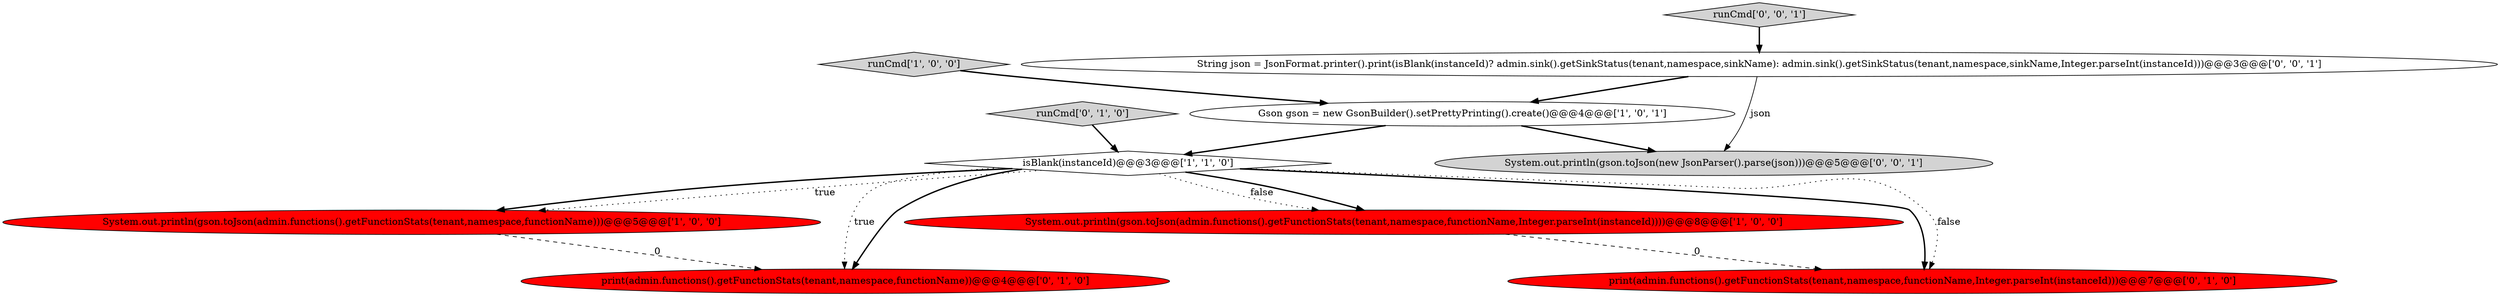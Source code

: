 digraph {
10 [style = filled, label = "String json = JsonFormat.printer().print(isBlank(instanceId)? admin.sink().getSinkStatus(tenant,namespace,sinkName): admin.sink().getSinkStatus(tenant,namespace,sinkName,Integer.parseInt(instanceId)))@@@3@@@['0', '0', '1']", fillcolor = white, shape = ellipse image = "AAA0AAABBB3BBB"];
2 [style = filled, label = "System.out.println(gson.toJson(admin.functions().getFunctionStats(tenant,namespace,functionName,Integer.parseInt(instanceId))))@@@8@@@['1', '0', '0']", fillcolor = red, shape = ellipse image = "AAA1AAABBB1BBB"];
5 [style = filled, label = "print(admin.functions().getFunctionStats(tenant,namespace,functionName))@@@4@@@['0', '1', '0']", fillcolor = red, shape = ellipse image = "AAA1AAABBB2BBB"];
4 [style = filled, label = "System.out.println(gson.toJson(admin.functions().getFunctionStats(tenant,namespace,functionName)))@@@5@@@['1', '0', '0']", fillcolor = red, shape = ellipse image = "AAA1AAABBB1BBB"];
6 [style = filled, label = "print(admin.functions().getFunctionStats(tenant,namespace,functionName,Integer.parseInt(instanceId)))@@@7@@@['0', '1', '0']", fillcolor = red, shape = ellipse image = "AAA1AAABBB2BBB"];
8 [style = filled, label = "runCmd['0', '0', '1']", fillcolor = lightgray, shape = diamond image = "AAA0AAABBB3BBB"];
9 [style = filled, label = "System.out.println(gson.toJson(new JsonParser().parse(json)))@@@5@@@['0', '0', '1']", fillcolor = lightgray, shape = ellipse image = "AAA0AAABBB3BBB"];
1 [style = filled, label = "Gson gson = new GsonBuilder().setPrettyPrinting().create()@@@4@@@['1', '0', '1']", fillcolor = white, shape = ellipse image = "AAA0AAABBB1BBB"];
0 [style = filled, label = "isBlank(instanceId)@@@3@@@['1', '1', '0']", fillcolor = white, shape = diamond image = "AAA0AAABBB1BBB"];
3 [style = filled, label = "runCmd['1', '0', '0']", fillcolor = lightgray, shape = diamond image = "AAA0AAABBB1BBB"];
7 [style = filled, label = "runCmd['0', '1', '0']", fillcolor = lightgray, shape = diamond image = "AAA0AAABBB2BBB"];
4->5 [style = dashed, label="0"];
0->2 [style = dotted, label="false"];
8->10 [style = bold, label=""];
7->0 [style = bold, label=""];
0->2 [style = bold, label=""];
1->0 [style = bold, label=""];
0->5 [style = dotted, label="true"];
10->9 [style = solid, label="json"];
3->1 [style = bold, label=""];
10->1 [style = bold, label=""];
0->4 [style = bold, label=""];
0->6 [style = bold, label=""];
0->4 [style = dotted, label="true"];
0->6 [style = dotted, label="false"];
1->9 [style = bold, label=""];
0->5 [style = bold, label=""];
2->6 [style = dashed, label="0"];
}
